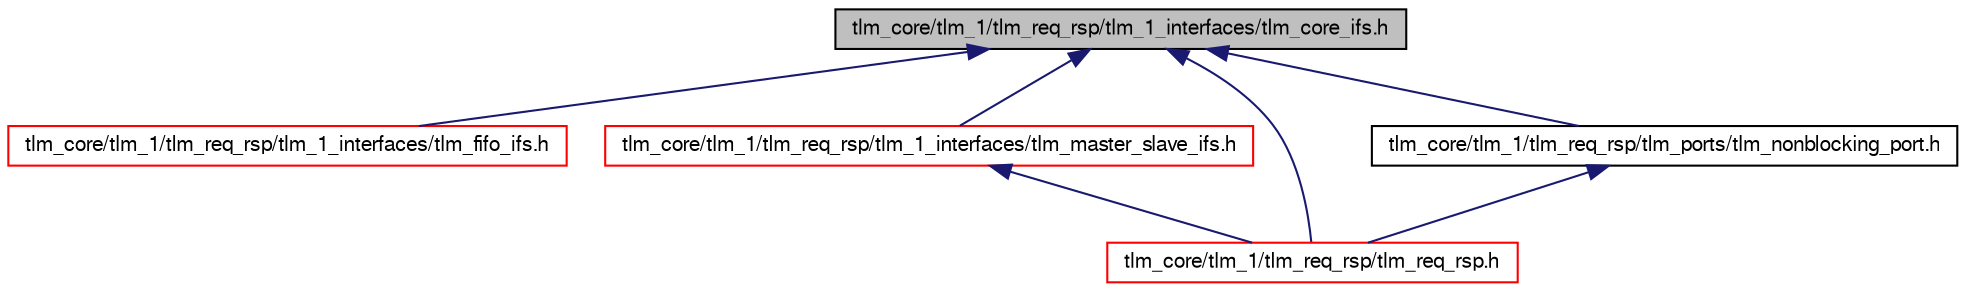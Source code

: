 digraph G
{
  edge [fontname="FreeSans",fontsize="10",labelfontname="FreeSans",labelfontsize="10"];
  node [fontname="FreeSans",fontsize="10",shape=record];
  Node1 [label="tlm_core/tlm_1/tlm_req_rsp/tlm_1_interfaces/tlm_core_ifs.h",height=0.2,width=0.4,color="black", fillcolor="grey75", style="filled" fontcolor="black"];
  Node1 -> Node2 [dir=back,color="midnightblue",fontsize="10",style="solid",fontname="FreeSans"];
  Node2 [label="tlm_core/tlm_1/tlm_req_rsp/tlm_1_interfaces/tlm_fifo_ifs.h",height=0.2,width=0.4,color="red", fillcolor="white", style="filled",URL="$a00130.html"];
  Node1 -> Node3 [dir=back,color="midnightblue",fontsize="10",style="solid",fontname="FreeSans"];
  Node3 [label="tlm_core/tlm_1/tlm_req_rsp/tlm_1_interfaces/tlm_master_slave_ifs.h",height=0.2,width=0.4,color="red", fillcolor="white", style="filled",URL="$a00131.html"];
  Node3 -> Node4 [dir=back,color="midnightblue",fontsize="10",style="solid",fontname="FreeSans"];
  Node4 [label="tlm_core/tlm_1/tlm_req_rsp/tlm_req_rsp.h",height=0.2,width=0.4,color="red", fillcolor="white", style="filled",URL="$a00143.html"];
  Node1 -> Node5 [dir=back,color="midnightblue",fontsize="10",style="solid",fontname="FreeSans"];
  Node5 [label="tlm_core/tlm_1/tlm_req_rsp/tlm_ports/tlm_nonblocking_port.h",height=0.2,width=0.4,color="black", fillcolor="white", style="filled",URL="$a00142.html"];
  Node5 -> Node4 [dir=back,color="midnightblue",fontsize="10",style="solid",fontname="FreeSans"];
  Node1 -> Node4 [dir=back,color="midnightblue",fontsize="10",style="solid",fontname="FreeSans"];
}
